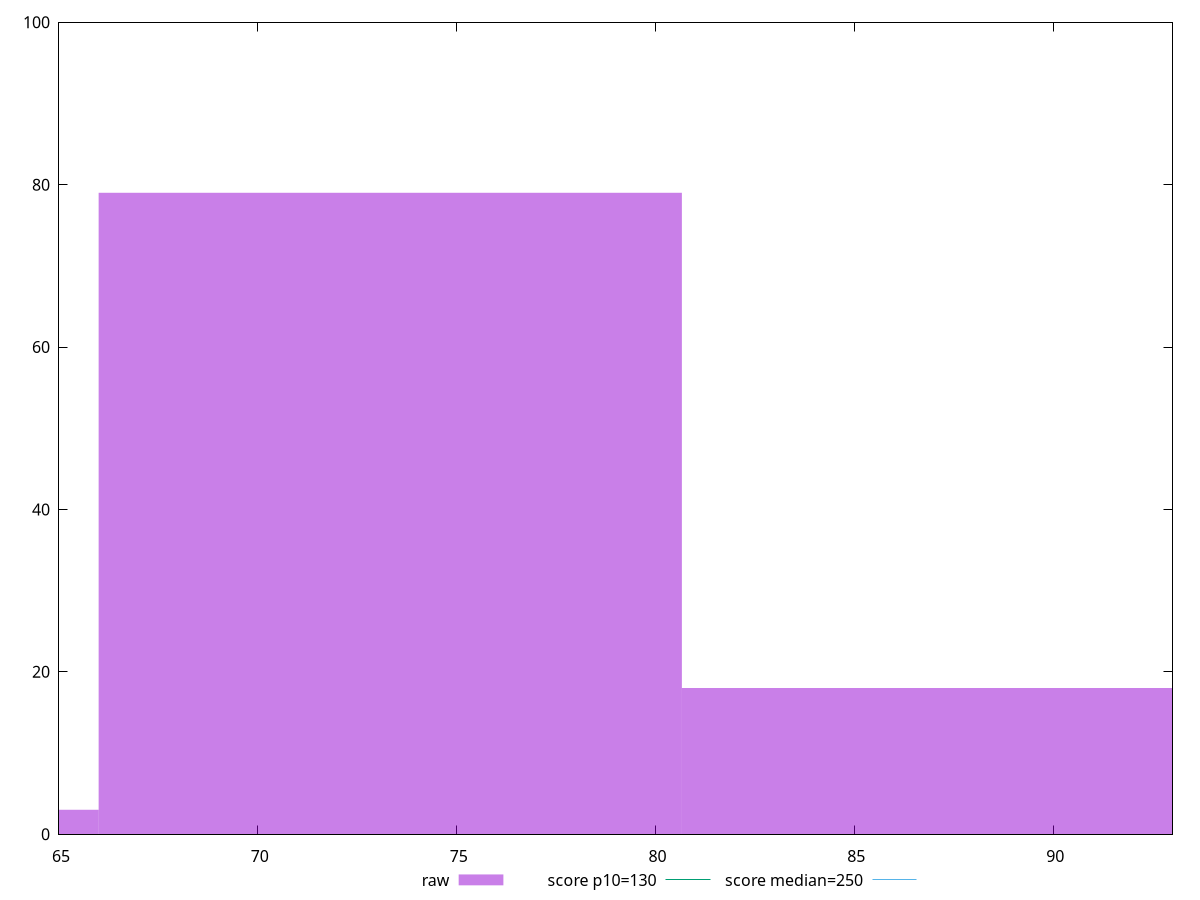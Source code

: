 reset

$raw <<EOF
87.99594281762218 18
73.32995234801848 79
58.66396187841479 3
EOF

set key outside below
set boxwidth 14.665990469603697
set xrange [65:93]
set yrange [0:100]
set trange [0:100]
set style fill transparent solid 0.5 noborder

set parametric
set terminal svg size 640, 490 enhanced background rgb 'white'
set output "report_00026_2021-02-22T21:38:55.199Z/max-potential-fid/samples/pages+cached+noadtech+nomedia+nocss/raw/histogram.svg"

plot $raw title "raw" with boxes, \
     130,t title "score p10=130", \
     250,t title "score median=250"

reset
